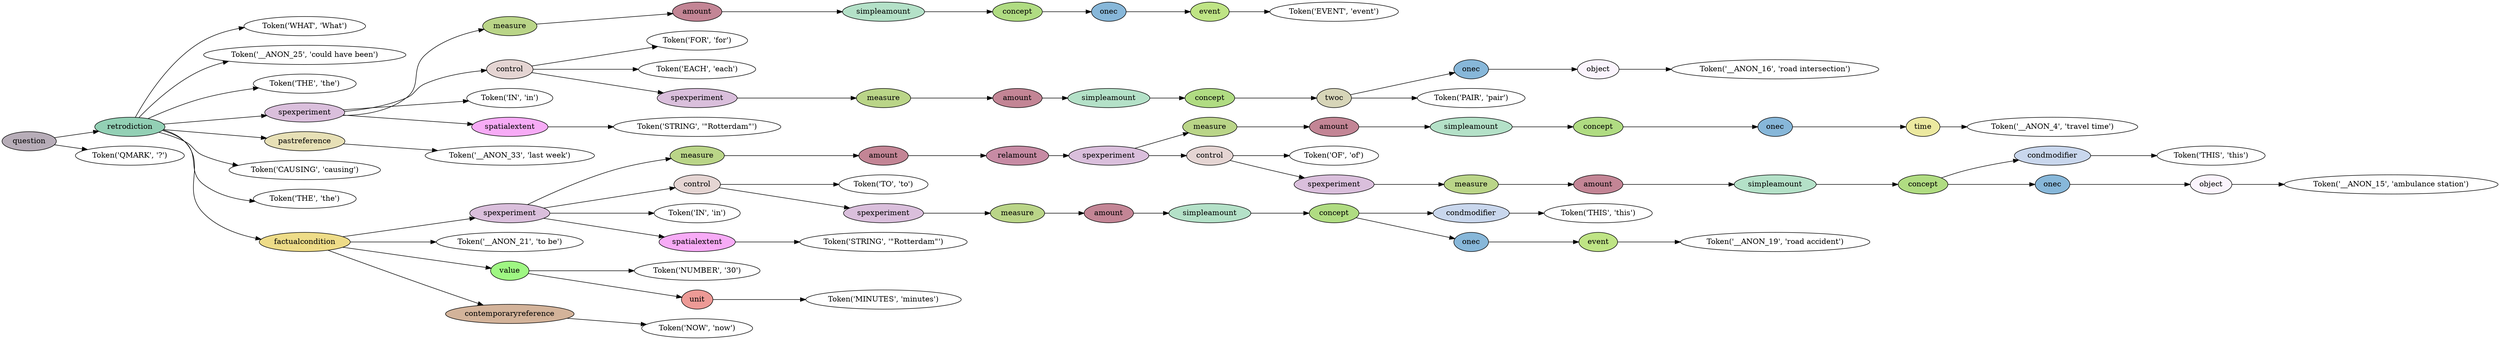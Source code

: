 digraph G {
rankdir=LR;
0 [label="Token('WHAT', 'What')"];
1 [label="Token('__ANON_25', 'could have been')"];
2 [label="Token('THE', 'the')"];
3 [label="Token('EVENT', 'event')"];
4 [fillcolor="#bfe485", label=event, style=filled];
4 -> 3;
5 [fillcolor="#87b7d9", label=onec, style=filled];
5 -> 4;
6 [fillcolor="#b0dc82", label=concept, style=filled];
6 -> 5;
7 [fillcolor="#b4e1c8", label=simpleamount, style=filled];
7 -> 6;
8 [fillcolor="#c38595", label=amount, style=filled];
8 -> 7;
9 [fillcolor="#bad588", label=measure, style=filled];
9 -> 8;
10 [label="Token('FOR', 'for')"];
11 [label="Token('EACH', 'each')"];
12 [label="Token('__ANON_16', 'road intersection')"];
13 [fillcolor="#fbf4fd", label=object, style=filled];
13 -> 12;
14 [fillcolor="#87b7d9", label=onec, style=filled];
14 -> 13;
15 [label="Token('PAIR', 'pair')"];
16 [fillcolor="#d7d5b8", label=twoc, style=filled];
16 -> 14;
16 -> 15;
17 [fillcolor="#b0dc82", label=concept, style=filled];
17 -> 16;
18 [fillcolor="#b4e1c8", label=simpleamount, style=filled];
18 -> 17;
19 [fillcolor="#c38595", label=amount, style=filled];
19 -> 18;
20 [fillcolor="#bad588", label=measure, style=filled];
20 -> 19;
21 [fillcolor="#dabfdc", label=spexperiment, style=filled];
21 -> 20;
22 [fillcolor="#e5d5d3", label=control, style=filled];
22 -> 10;
22 -> 11;
22 -> 21;
23 [label="Token('IN', 'in')"];
24 [label="Token('STRING', '\"Rotterdam\"')"];
25 [fillcolor="#f7abf6", label=spatialextent, style=filled];
25 -> 24;
26 [fillcolor="#dabfdc", label=spexperiment, style=filled];
26 -> 9;
26 -> 22;
26 -> 23;
26 -> 25;
27 [label="Token('__ANON_33', 'last week')"];
28 [fillcolor="#e7e0b6", label=pastreference, style=filled];
28 -> 27;
29 [label="Token('CAUSING', 'causing')"];
30 [label="Token('THE', 'the')"];
31 [label="Token('__ANON_4', 'travel time')"];
32 [fillcolor="#ece9a0", label=time, style=filled];
32 -> 31;
33 [fillcolor="#87b7d9", label=onec, style=filled];
33 -> 32;
34 [fillcolor="#b0dc82", label=concept, style=filled];
34 -> 33;
35 [fillcolor="#b4e1c8", label=simpleamount, style=filled];
35 -> 34;
36 [fillcolor="#c38595", label=amount, style=filled];
36 -> 35;
37 [fillcolor="#bad588", label=measure, style=filled];
37 -> 36;
38 [label="Token('OF', 'of')"];
39 [label="Token('THIS', 'this')"];
40 [fillcolor="#c9d7ed", label=condmodifier, style=filled];
40 -> 39;
41 [label="Token('__ANON_15', 'ambulance station')"];
42 [fillcolor="#fbf4fd", label=object, style=filled];
42 -> 41;
43 [fillcolor="#87b7d9", label=onec, style=filled];
43 -> 42;
44 [fillcolor="#b0dc82", label=concept, style=filled];
44 -> 40;
44 -> 43;
45 [fillcolor="#b4e1c8", label=simpleamount, style=filled];
45 -> 44;
46 [fillcolor="#c38595", label=amount, style=filled];
46 -> 45;
47 [fillcolor="#bad588", label=measure, style=filled];
47 -> 46;
48 [fillcolor="#dabfdc", label=spexperiment, style=filled];
48 -> 47;
49 [fillcolor="#e5d5d3", label=control, style=filled];
49 -> 38;
49 -> 48;
50 [fillcolor="#dabfdc", label=spexperiment, style=filled];
50 -> 37;
50 -> 49;
51 [fillcolor="#c78ba4", label=relamount, style=filled];
51 -> 50;
52 [fillcolor="#c38595", label=amount, style=filled];
52 -> 51;
53 [fillcolor="#bad588", label=measure, style=filled];
53 -> 52;
54 [label="Token('TO', 'to')"];
55 [label="Token('THIS', 'this')"];
56 [fillcolor="#c9d7ed", label=condmodifier, style=filled];
56 -> 55;
57 [label="Token('__ANON_19', 'road accident')"];
58 [fillcolor="#bfe485", label=event, style=filled];
58 -> 57;
59 [fillcolor="#87b7d9", label=onec, style=filled];
59 -> 58;
60 [fillcolor="#b0dc82", label=concept, style=filled];
60 -> 56;
60 -> 59;
61 [fillcolor="#b4e1c8", label=simpleamount, style=filled];
61 -> 60;
62 [fillcolor="#c38595", label=amount, style=filled];
62 -> 61;
63 [fillcolor="#bad588", label=measure, style=filled];
63 -> 62;
64 [fillcolor="#dabfdc", label=spexperiment, style=filled];
64 -> 63;
65 [fillcolor="#e5d5d3", label=control, style=filled];
65 -> 54;
65 -> 64;
66 [label="Token('IN', 'in')"];
67 [label="Token('STRING', '\"Rotterdam\"')"];
68 [fillcolor="#f7abf6", label=spatialextent, style=filled];
68 -> 67;
69 [fillcolor="#dabfdc", label=spexperiment, style=filled];
69 -> 53;
69 -> 65;
69 -> 66;
69 -> 68;
70 [label="Token('__ANON_21', 'to be')"];
71 [label="Token('NUMBER', '30')"];
72 [label="Token('MINUTES', 'minutes')"];
73 [fillcolor="#ed9a96", label=unit, style=filled];
73 -> 72;
74 [fillcolor="#9ff783", label=value, style=filled];
74 -> 71;
74 -> 73;
75 [label="Token('NOW', 'now')"];
76 [fillcolor="#d3b39a", label=contemporaryreference, style=filled];
76 -> 75;
77 [fillcolor="#eedc88", label=factualcondition, style=filled];
77 -> 69;
77 -> 70;
77 -> 74;
77 -> 76;
78 [fillcolor="#93d0b5", label=retrodiction, style=filled];
78 -> 0;
78 -> 1;
78 -> 2;
78 -> 26;
78 -> 28;
78 -> 29;
78 -> 30;
78 -> 77;
79 [label="Token('QMARK', '?')"];
80 [fillcolor="#b7adb8", label=question, style=filled];
80 -> 78;
80 -> 79;
}
